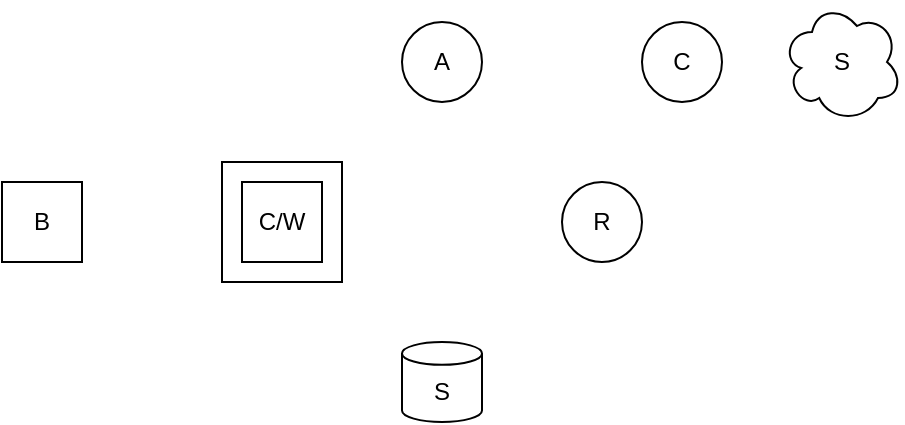 <mxfile version="20.2.5" type="github">
  <diagram id="Fw4S7COH70FxOm-6KKhd" name="Page-1">
    <mxGraphModel dx="438" dy="296" grid="1" gridSize="10" guides="1" tooltips="1" connect="1" arrows="1" fold="1" page="1" pageScale="1" pageWidth="850" pageHeight="1100" math="0" shadow="0">
      <root>
        <mxCell id="0" />
        <mxCell id="1" parent="0" />
        <mxCell id="TU4yibmrIJwKMdJd7WsV-2" value="A" style="ellipse;whiteSpace=wrap;html=1;aspect=fixed;" vertex="1" parent="1">
          <mxGeometry x="360" y="80" width="40" height="40" as="geometry" />
        </mxCell>
        <mxCell id="TU4yibmrIJwKMdJd7WsV-3" value="R" style="ellipse;whiteSpace=wrap;html=1;aspect=fixed;" vertex="1" parent="1">
          <mxGeometry x="440" y="160" width="40" height="40" as="geometry" />
        </mxCell>
        <mxCell id="TU4yibmrIJwKMdJd7WsV-4" value="C" style="ellipse;whiteSpace=wrap;html=1;aspect=fixed;" vertex="1" parent="1">
          <mxGeometry x="480" y="80" width="40" height="40" as="geometry" />
        </mxCell>
        <mxCell id="TU4yibmrIJwKMdJd7WsV-5" value="S" style="ellipse;shape=cloud;whiteSpace=wrap;html=1;" vertex="1" parent="1">
          <mxGeometry x="550" y="70" width="60" height="60" as="geometry" />
        </mxCell>
        <mxCell id="TU4yibmrIJwKMdJd7WsV-6" value="S" style="shape=cylinder3;whiteSpace=wrap;html=1;boundedLbl=1;backgroundOutline=1;size=5.713;" vertex="1" parent="1">
          <mxGeometry x="360" y="240" width="40" height="40" as="geometry" />
        </mxCell>
        <mxCell id="TU4yibmrIJwKMdJd7WsV-12" value="" style="group" vertex="1" connectable="0" parent="1">
          <mxGeometry x="270" y="150" width="60" height="60" as="geometry" />
        </mxCell>
        <mxCell id="TU4yibmrIJwKMdJd7WsV-9" value="" style="whiteSpace=wrap;html=1;aspect=fixed;comic=0;" vertex="1" parent="TU4yibmrIJwKMdJd7WsV-12">
          <mxGeometry width="60" height="60" as="geometry" />
        </mxCell>
        <mxCell id="TU4yibmrIJwKMdJd7WsV-7" value="C/W" style="whiteSpace=wrap;html=1;aspect=fixed;" vertex="1" parent="TU4yibmrIJwKMdJd7WsV-12">
          <mxGeometry x="10" y="10" width="40" height="40" as="geometry" />
        </mxCell>
        <mxCell id="TU4yibmrIJwKMdJd7WsV-14" value="B" style="whiteSpace=wrap;html=1;aspect=fixed;comic=0;" vertex="1" parent="1">
          <mxGeometry x="160" y="160" width="40" height="40" as="geometry" />
        </mxCell>
      </root>
    </mxGraphModel>
  </diagram>
</mxfile>
